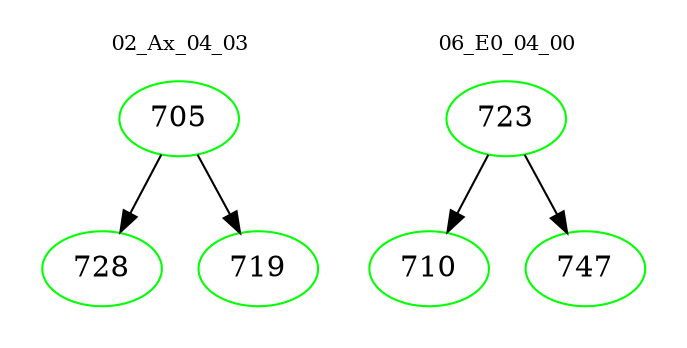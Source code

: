 digraph{
subgraph cluster_0 {
color = white
label = "02_Ax_04_03";
fontsize=10;
T0_705 [label="705", color="green"]
T0_705 -> T0_728 [color="black"]
T0_728 [label="728", color="green"]
T0_705 -> T0_719 [color="black"]
T0_719 [label="719", color="green"]
}
subgraph cluster_1 {
color = white
label = "06_E0_04_00";
fontsize=10;
T1_723 [label="723", color="green"]
T1_723 -> T1_710 [color="black"]
T1_710 [label="710", color="green"]
T1_723 -> T1_747 [color="black"]
T1_747 [label="747", color="green"]
}
}
